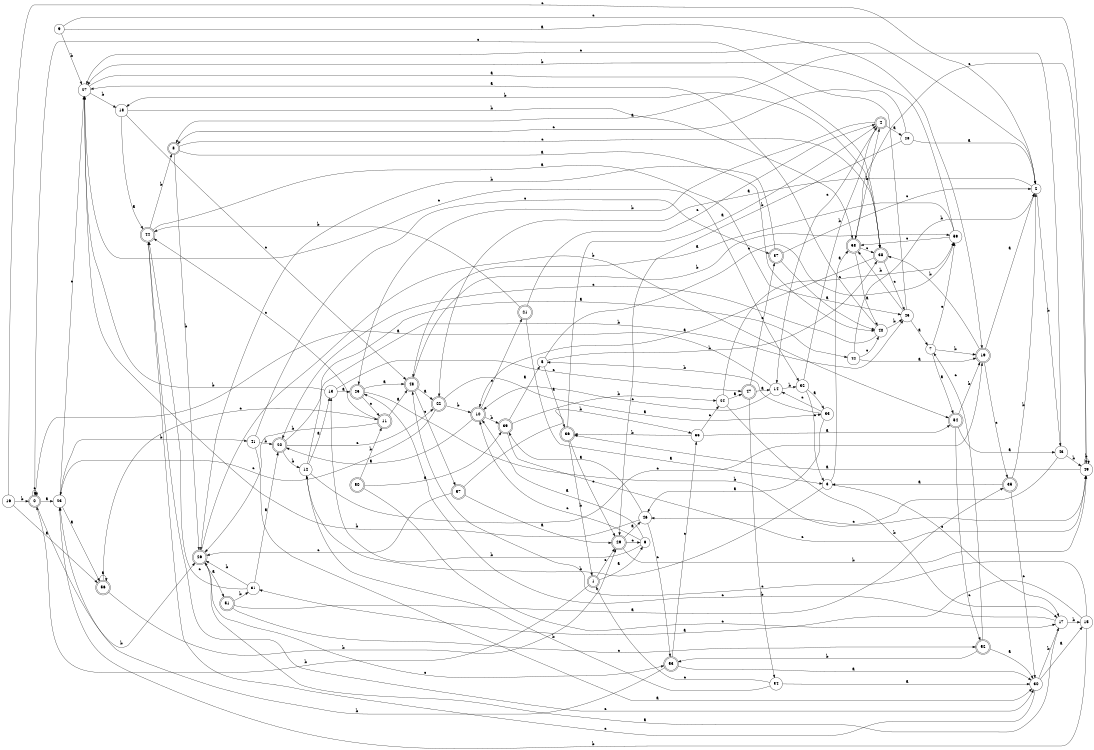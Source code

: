 digraph n48_9 {
__start0 [label="" shape="none"];

rankdir=LR;
size="8,5";

s0 [style="rounded,filled", color="black", fillcolor="white" shape="doublecircle", label="0"];
s1 [style="rounded,filled", color="black", fillcolor="white" shape="doublecircle", label="1"];
s2 [style="filled", color="black", fillcolor="white" shape="circle", label="2"];
s3 [style="filled", color="black", fillcolor="white" shape="circle", label="3"];
s4 [style="rounded,filled", color="black", fillcolor="white" shape="doublecircle", label="4"];
s5 [style="filled", color="black", fillcolor="white" shape="circle", label="5"];
s6 [style="filled", color="black", fillcolor="white" shape="circle", label="6"];
s7 [style="filled", color="black", fillcolor="white" shape="circle", label="7"];
s8 [style="rounded,filled", color="black", fillcolor="white" shape="doublecircle", label="8"];
s9 [style="filled", color="black", fillcolor="white" shape="circle", label="9"];
s10 [style="rounded,filled", color="black", fillcolor="white" shape="doublecircle", label="10"];
s11 [style="rounded,filled", color="black", fillcolor="white" shape="doublecircle", label="11"];
s12 [style="filled", color="black", fillcolor="white" shape="circle", label="12"];
s13 [style="filled", color="black", fillcolor="white" shape="circle", label="13"];
s14 [style="filled", color="black", fillcolor="white" shape="circle", label="14"];
s15 [style="filled", color="black", fillcolor="white" shape="circle", label="15"];
s16 [style="filled", color="black", fillcolor="white" shape="circle", label="16"];
s17 [style="filled", color="black", fillcolor="white" shape="circle", label="17"];
s18 [style="filled", color="black", fillcolor="white" shape="circle", label="18"];
s19 [style="rounded,filled", color="black", fillcolor="white" shape="doublecircle", label="19"];
s20 [style="rounded,filled", color="black", fillcolor="white" shape="doublecircle", label="20"];
s21 [style="rounded,filled", color="black", fillcolor="white" shape="doublecircle", label="21"];
s22 [style="rounded,filled", color="black", fillcolor="white" shape="doublecircle", label="22"];
s23 [style="filled", color="black", fillcolor="white" shape="circle", label="23"];
s24 [style="filled", color="black", fillcolor="white" shape="circle", label="24"];
s25 [style="rounded,filled", color="black", fillcolor="white" shape="doublecircle", label="25"];
s26 [style="rounded,filled", color="black", fillcolor="white" shape="doublecircle", label="26"];
s27 [style="filled", color="black", fillcolor="white" shape="circle", label="27"];
s28 [style="filled", color="black", fillcolor="white" shape="circle", label="28"];
s29 [style="rounded,filled", color="black", fillcolor="white" shape="doublecircle", label="29"];
s30 [style="filled", color="black", fillcolor="white" shape="circle", label="30"];
s31 [style="filled", color="black", fillcolor="white" shape="circle", label="31"];
s32 [style="filled", color="black", fillcolor="white" shape="circle", label="32"];
s33 [style="filled", color="black", fillcolor="white" shape="circle", label="33"];
s34 [style="filled", color="black", fillcolor="white" shape="circle", label="34"];
s35 [style="rounded,filled", color="black", fillcolor="white" shape="doublecircle", label="35"];
s36 [style="rounded,filled", color="black", fillcolor="white" shape="doublecircle", label="36"];
s37 [style="rounded,filled", color="black", fillcolor="white" shape="doublecircle", label="37"];
s38 [style="rounded,filled", color="black", fillcolor="white" shape="doublecircle", label="38"];
s39 [style="rounded,filled", color="black", fillcolor="white" shape="doublecircle", label="39"];
s40 [style="filled", color="black", fillcolor="white" shape="circle", label="40"];
s41 [style="filled", color="black", fillcolor="white" shape="circle", label="41"];
s42 [style="filled", color="black", fillcolor="white" shape="circle", label="42"];
s43 [style="filled", color="black", fillcolor="white" shape="circle", label="43"];
s44 [style="rounded,filled", color="black", fillcolor="white" shape="doublecircle", label="44"];
s45 [style="filled", color="black", fillcolor="white" shape="circle", label="45"];
s46 [style="filled", color="black", fillcolor="white" shape="circle", label="46"];
s47 [style="rounded,filled", color="black", fillcolor="white" shape="doublecircle", label="47"];
s48 [style="rounded,filled", color="black", fillcolor="white" shape="doublecircle", label="48"];
s49 [style="filled", color="black", fillcolor="white" shape="circle", label="49"];
s50 [style="rounded,filled", color="black", fillcolor="white" shape="doublecircle", label="50"];
s51 [style="rounded,filled", color="black", fillcolor="white" shape="doublecircle", label="51"];
s52 [style="rounded,filled", color="black", fillcolor="white" shape="doublecircle", label="52"];
s53 [style="rounded,filled", color="black", fillcolor="white" shape="doublecircle", label="53"];
s54 [style="rounded,filled", color="black", fillcolor="white" shape="doublecircle", label="54"];
s55 [style="filled", color="black", fillcolor="white" shape="circle", label="55"];
s56 [style="rounded,filled", color="black", fillcolor="white" shape="doublecircle", label="56"];
s57 [style="rounded,filled", color="black", fillcolor="white" shape="doublecircle", label="57"];
s58 [style="rounded,filled", color="black", fillcolor="white" shape="doublecircle", label="58"];
s59 [style="filled", color="black", fillcolor="white" shape="circle", label="59"];
s0 -> s23 [label="a"];
s0 -> s26 [label="b"];
s0 -> s0 [label="c"];
s1 -> s6 [label="a"];
s1 -> s0 [label="b"];
s1 -> s29 [label="c"];
s2 -> s22 [label="a"];
s2 -> s43 [label="b"];
s2 -> s27 [label="c"];
s3 -> s58 [label="a"];
s3 -> s12 [label="b"];
s3 -> s17 [label="c"];
s4 -> s28 [label="a"];
s4 -> s25 [label="b"];
s4 -> s14 [label="c"];
s5 -> s36 [label="a"];
s5 -> s38 [label="b"];
s5 -> s59 [label="c"];
s6 -> s10 [label="a"];
s6 -> s13 [label="b"];
s6 -> s10 [label="c"];
s7 -> s54 [label="a"];
s7 -> s19 [label="b"];
s7 -> s59 [label="c"];
s8 -> s40 [label="a"];
s8 -> s26 [label="b"];
s8 -> s38 [label="c"];
s9 -> s19 [label="a"];
s9 -> s27 [label="b"];
s9 -> s49 [label="c"];
s10 -> s20 [label="a"];
s10 -> s39 [label="b"];
s10 -> s21 [label="c"];
s11 -> s48 [label="a"];
s11 -> s26 [label="b"];
s11 -> s44 [label="c"];
s12 -> s13 [label="a"];
s12 -> s45 [label="b"];
s12 -> s19 [label="c"];
s13 -> s25 [label="a"];
s13 -> s27 [label="b"];
s13 -> s47 [label="c"];
s14 -> s0 [label="a"];
s14 -> s32 [label="b"];
s14 -> s10 [label="c"];
s15 -> s31 [label="a"];
s15 -> s23 [label="b"];
s15 -> s48 [label="c"];
s16 -> s56 [label="a"];
s16 -> s0 [label="b"];
s16 -> s2 [label="c"];
s17 -> s26 [label="a"];
s17 -> s15 [label="b"];
s17 -> s25 [label="c"];
s18 -> s44 [label="a"];
s18 -> s58 [label="b"];
s18 -> s48 [label="c"];
s19 -> s2 [label="a"];
s19 -> s38 [label="b"];
s19 -> s35 [label="c"];
s20 -> s42 [label="a"];
s20 -> s12 [label="b"];
s20 -> s22 [label="c"];
s21 -> s3 [label="a"];
s21 -> s44 [label="b"];
s21 -> s4 [label="c"];
s22 -> s33 [label="a"];
s22 -> s10 [label="b"];
s22 -> s23 [label="c"];
s23 -> s56 [label="a"];
s23 -> s41 [label="b"];
s23 -> s27 [label="c"];
s24 -> s47 [label="a"];
s24 -> s17 [label="b"];
s24 -> s59 [label="c"];
s25 -> s48 [label="a"];
s25 -> s49 [label="b"];
s25 -> s11 [label="c"];
s26 -> s51 [label="a"];
s26 -> s54 [label="b"];
s26 -> s53 [label="c"];
s27 -> s38 [label="a"];
s27 -> s18 [label="b"];
s27 -> s32 [label="c"];
s28 -> s2 [label="a"];
s28 -> s29 [label="b"];
s28 -> s8 [label="c"];
s29 -> s46 [label="a"];
s29 -> s49 [label="b"];
s29 -> s6 [label="c"];
s30 -> s15 [label="a"];
s30 -> s17 [label="b"];
s30 -> s44 [label="c"];
s31 -> s20 [label="a"];
s31 -> s26 [label="b"];
s31 -> s44 [label="c"];
s32 -> s33 [label="a"];
s32 -> s4 [label="b"];
s32 -> s3 [label="c"];
s33 -> s46 [label="a"];
s33 -> s5 [label="b"];
s33 -> s14 [label="c"];
s34 -> s30 [label="a"];
s34 -> s12 [label="b"];
s34 -> s1 [label="c"];
s35 -> s3 [label="a"];
s35 -> s2 [label="b"];
s35 -> s30 [label="c"];
s36 -> s4 [label="a"];
s36 -> s1 [label="b"];
s36 -> s29 [label="c"];
s37 -> s40 [label="a"];
s37 -> s26 [label="b"];
s37 -> s2 [label="c"];
s38 -> s10 [label="a"];
s38 -> s18 [label="b"];
s38 -> s45 [label="c"];
s39 -> s5 [label="a"];
s39 -> s24 [label="b"];
s39 -> s49 [label="c"];
s40 -> s27 [label="a"];
s40 -> s45 [label="b"];
s40 -> s20 [label="c"];
s41 -> s30 [label="a"];
s41 -> s20 [label="b"];
s41 -> s37 [label="c"];
s42 -> s19 [label="a"];
s42 -> s2 [label="b"];
s42 -> s40 [label="c"];
s43 -> s8 [label="a"];
s43 -> s49 [label="b"];
s43 -> s46 [label="c"];
s44 -> s45 [label="a"];
s44 -> s8 [label="b"];
s44 -> s30 [label="c"];
s45 -> s7 [label="a"];
s45 -> s58 [label="b"];
s45 -> s0 [label="c"];
s46 -> s39 [label="a"];
s46 -> s27 [label="b"];
s46 -> s53 [label="c"];
s47 -> s14 [label="a"];
s47 -> s34 [label="b"];
s47 -> s37 [label="c"];
s48 -> s22 [label="a"];
s48 -> s59 [label="b"];
s48 -> s57 [label="c"];
s49 -> s36 [label="a"];
s49 -> s49 [label="b"];
s49 -> s58 [label="c"];
s50 -> s39 [label="a"];
s50 -> s11 [label="b"];
s50 -> s17 [label="c"];
s51 -> s35 [label="a"];
s51 -> s31 [label="b"];
s51 -> s52 [label="c"];
s52 -> s30 [label="a"];
s52 -> s53 [label="b"];
s52 -> s7 [label="c"];
s53 -> s30 [label="a"];
s53 -> s23 [label="b"];
s53 -> s55 [label="c"];
s54 -> s43 [label="a"];
s54 -> s19 [label="b"];
s54 -> s52 [label="c"];
s55 -> s54 [label="a"];
s55 -> s36 [label="b"];
s55 -> s24 [label="c"];
s56 -> s56 [label="a"];
s56 -> s29 [label="b"];
s56 -> s11 [label="c"];
s57 -> s29 [label="a"];
s57 -> s55 [label="b"];
s57 -> s26 [label="c"];
s58 -> s40 [label="a"];
s58 -> s4 [label="b"];
s58 -> s38 [label="c"];
s59 -> s48 [label="a"];
s59 -> s27 [label="b"];
s59 -> s58 [label="c"];

}
